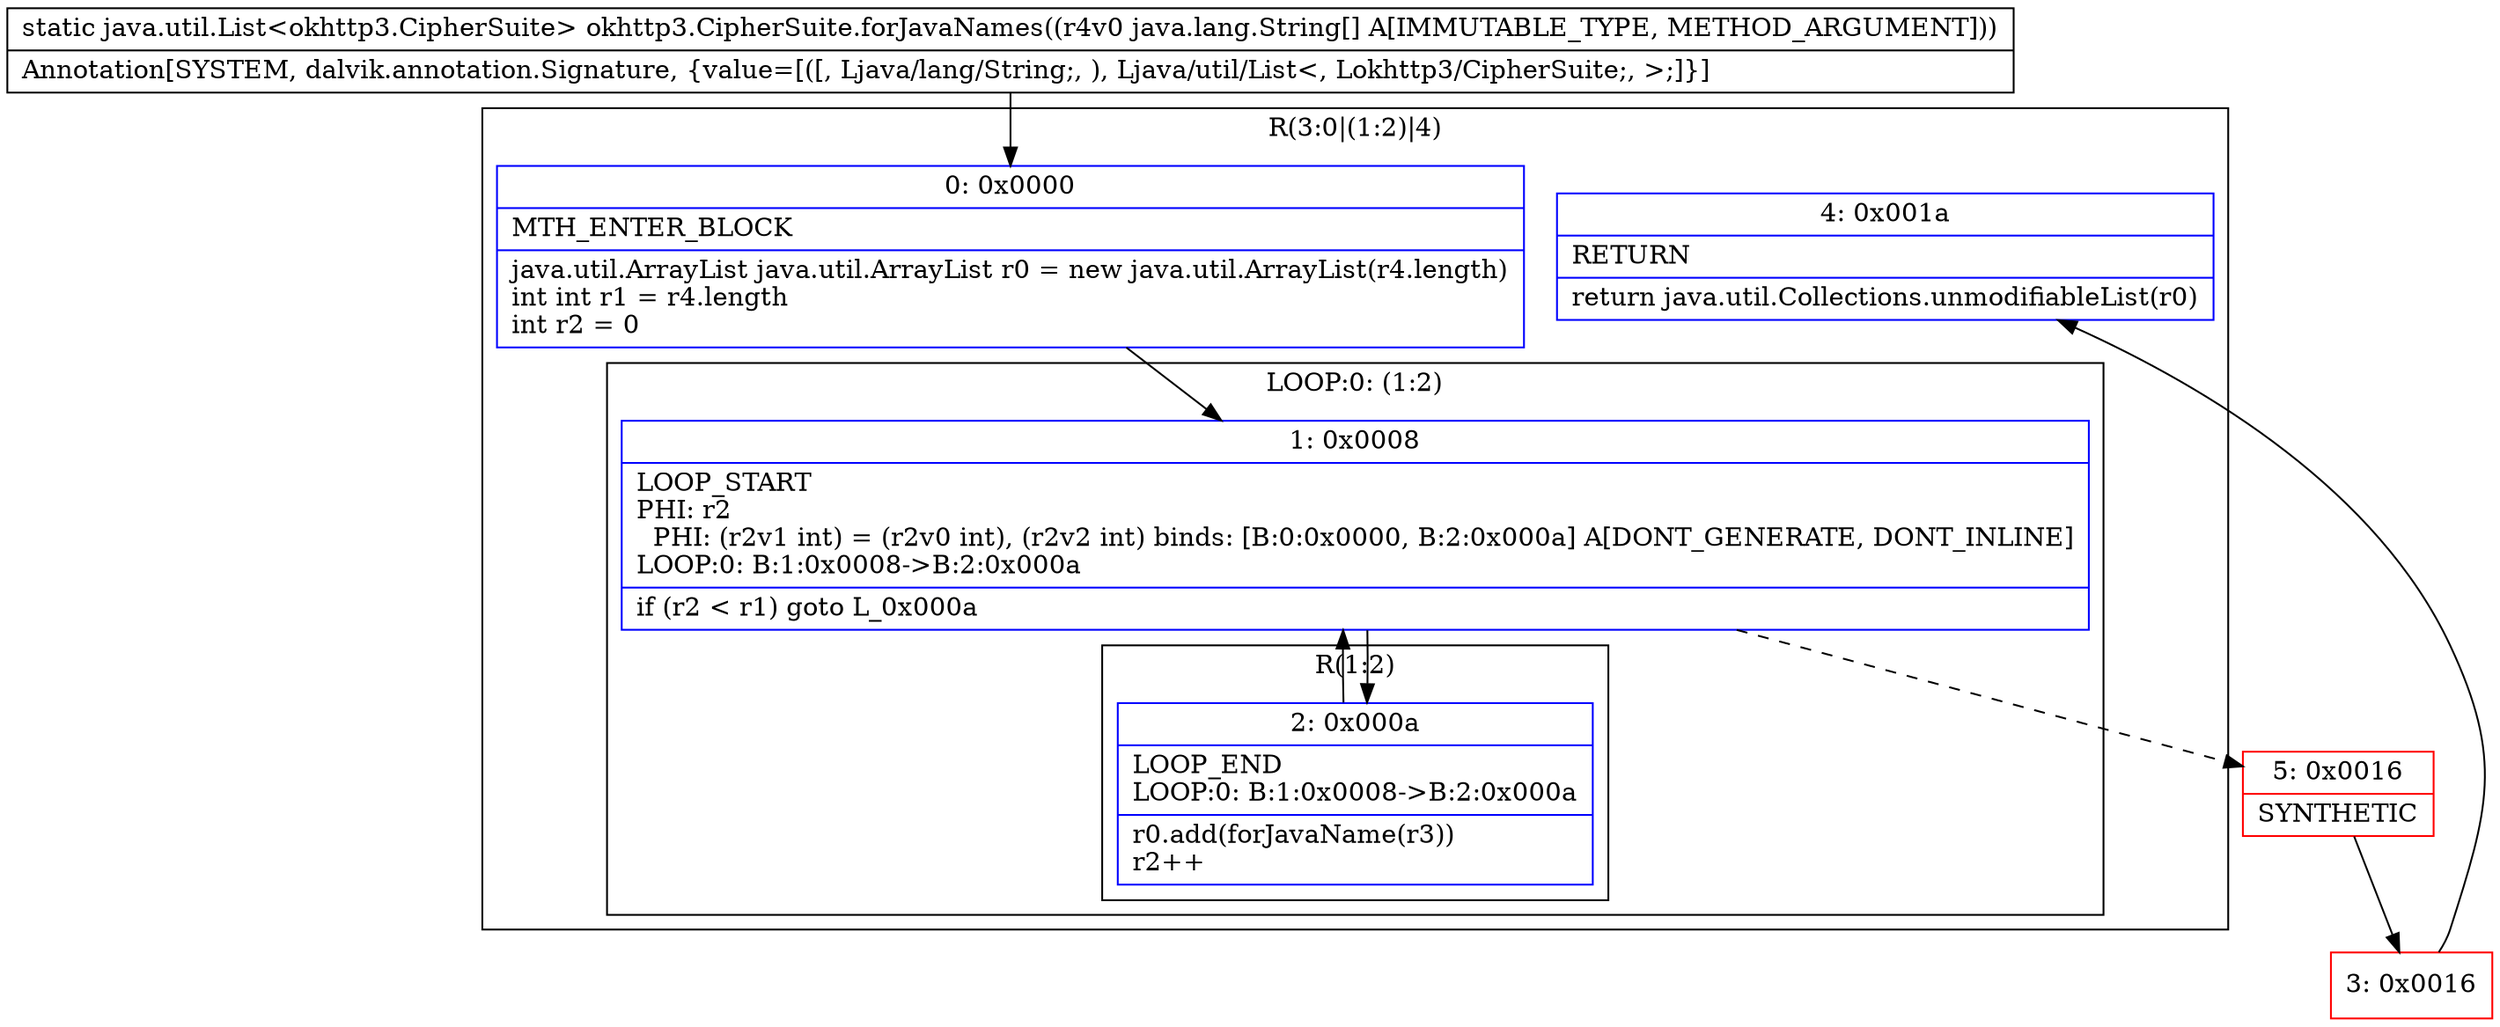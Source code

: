 digraph "CFG forokhttp3.CipherSuite.forJavaNames([Ljava\/lang\/String;)Ljava\/util\/List;" {
subgraph cluster_Region_1389510053 {
label = "R(3:0|(1:2)|4)";
node [shape=record,color=blue];
Node_0 [shape=record,label="{0\:\ 0x0000|MTH_ENTER_BLOCK\l|java.util.ArrayList java.util.ArrayList r0 = new java.util.ArrayList(r4.length)\lint int r1 = r4.length\lint r2 = 0\l}"];
subgraph cluster_LoopRegion_1976545794 {
label = "LOOP:0: (1:2)";
node [shape=record,color=blue];
Node_1 [shape=record,label="{1\:\ 0x0008|LOOP_START\lPHI: r2 \l  PHI: (r2v1 int) = (r2v0 int), (r2v2 int) binds: [B:0:0x0000, B:2:0x000a] A[DONT_GENERATE, DONT_INLINE]\lLOOP:0: B:1:0x0008\-\>B:2:0x000a\l|if (r2 \< r1) goto L_0x000a\l}"];
subgraph cluster_Region_692910165 {
label = "R(1:2)";
node [shape=record,color=blue];
Node_2 [shape=record,label="{2\:\ 0x000a|LOOP_END\lLOOP:0: B:1:0x0008\-\>B:2:0x000a\l|r0.add(forJavaName(r3))\lr2++\l}"];
}
}
Node_4 [shape=record,label="{4\:\ 0x001a|RETURN\l|return java.util.Collections.unmodifiableList(r0)\l}"];
}
Node_3 [shape=record,color=red,label="{3\:\ 0x0016}"];
Node_5 [shape=record,color=red,label="{5\:\ 0x0016|SYNTHETIC\l}"];
MethodNode[shape=record,label="{static java.util.List\<okhttp3.CipherSuite\> okhttp3.CipherSuite.forJavaNames((r4v0 java.lang.String[] A[IMMUTABLE_TYPE, METHOD_ARGUMENT]))  | Annotation[SYSTEM, dalvik.annotation.Signature, \{value=[([, Ljava\/lang\/String;, ), Ljava\/util\/List\<, Lokhttp3\/CipherSuite;, \>;]\}]\l}"];
MethodNode -> Node_0;
Node_0 -> Node_1;
Node_1 -> Node_2;
Node_1 -> Node_5[style=dashed];
Node_2 -> Node_1;
Node_3 -> Node_4;
Node_5 -> Node_3;
}

